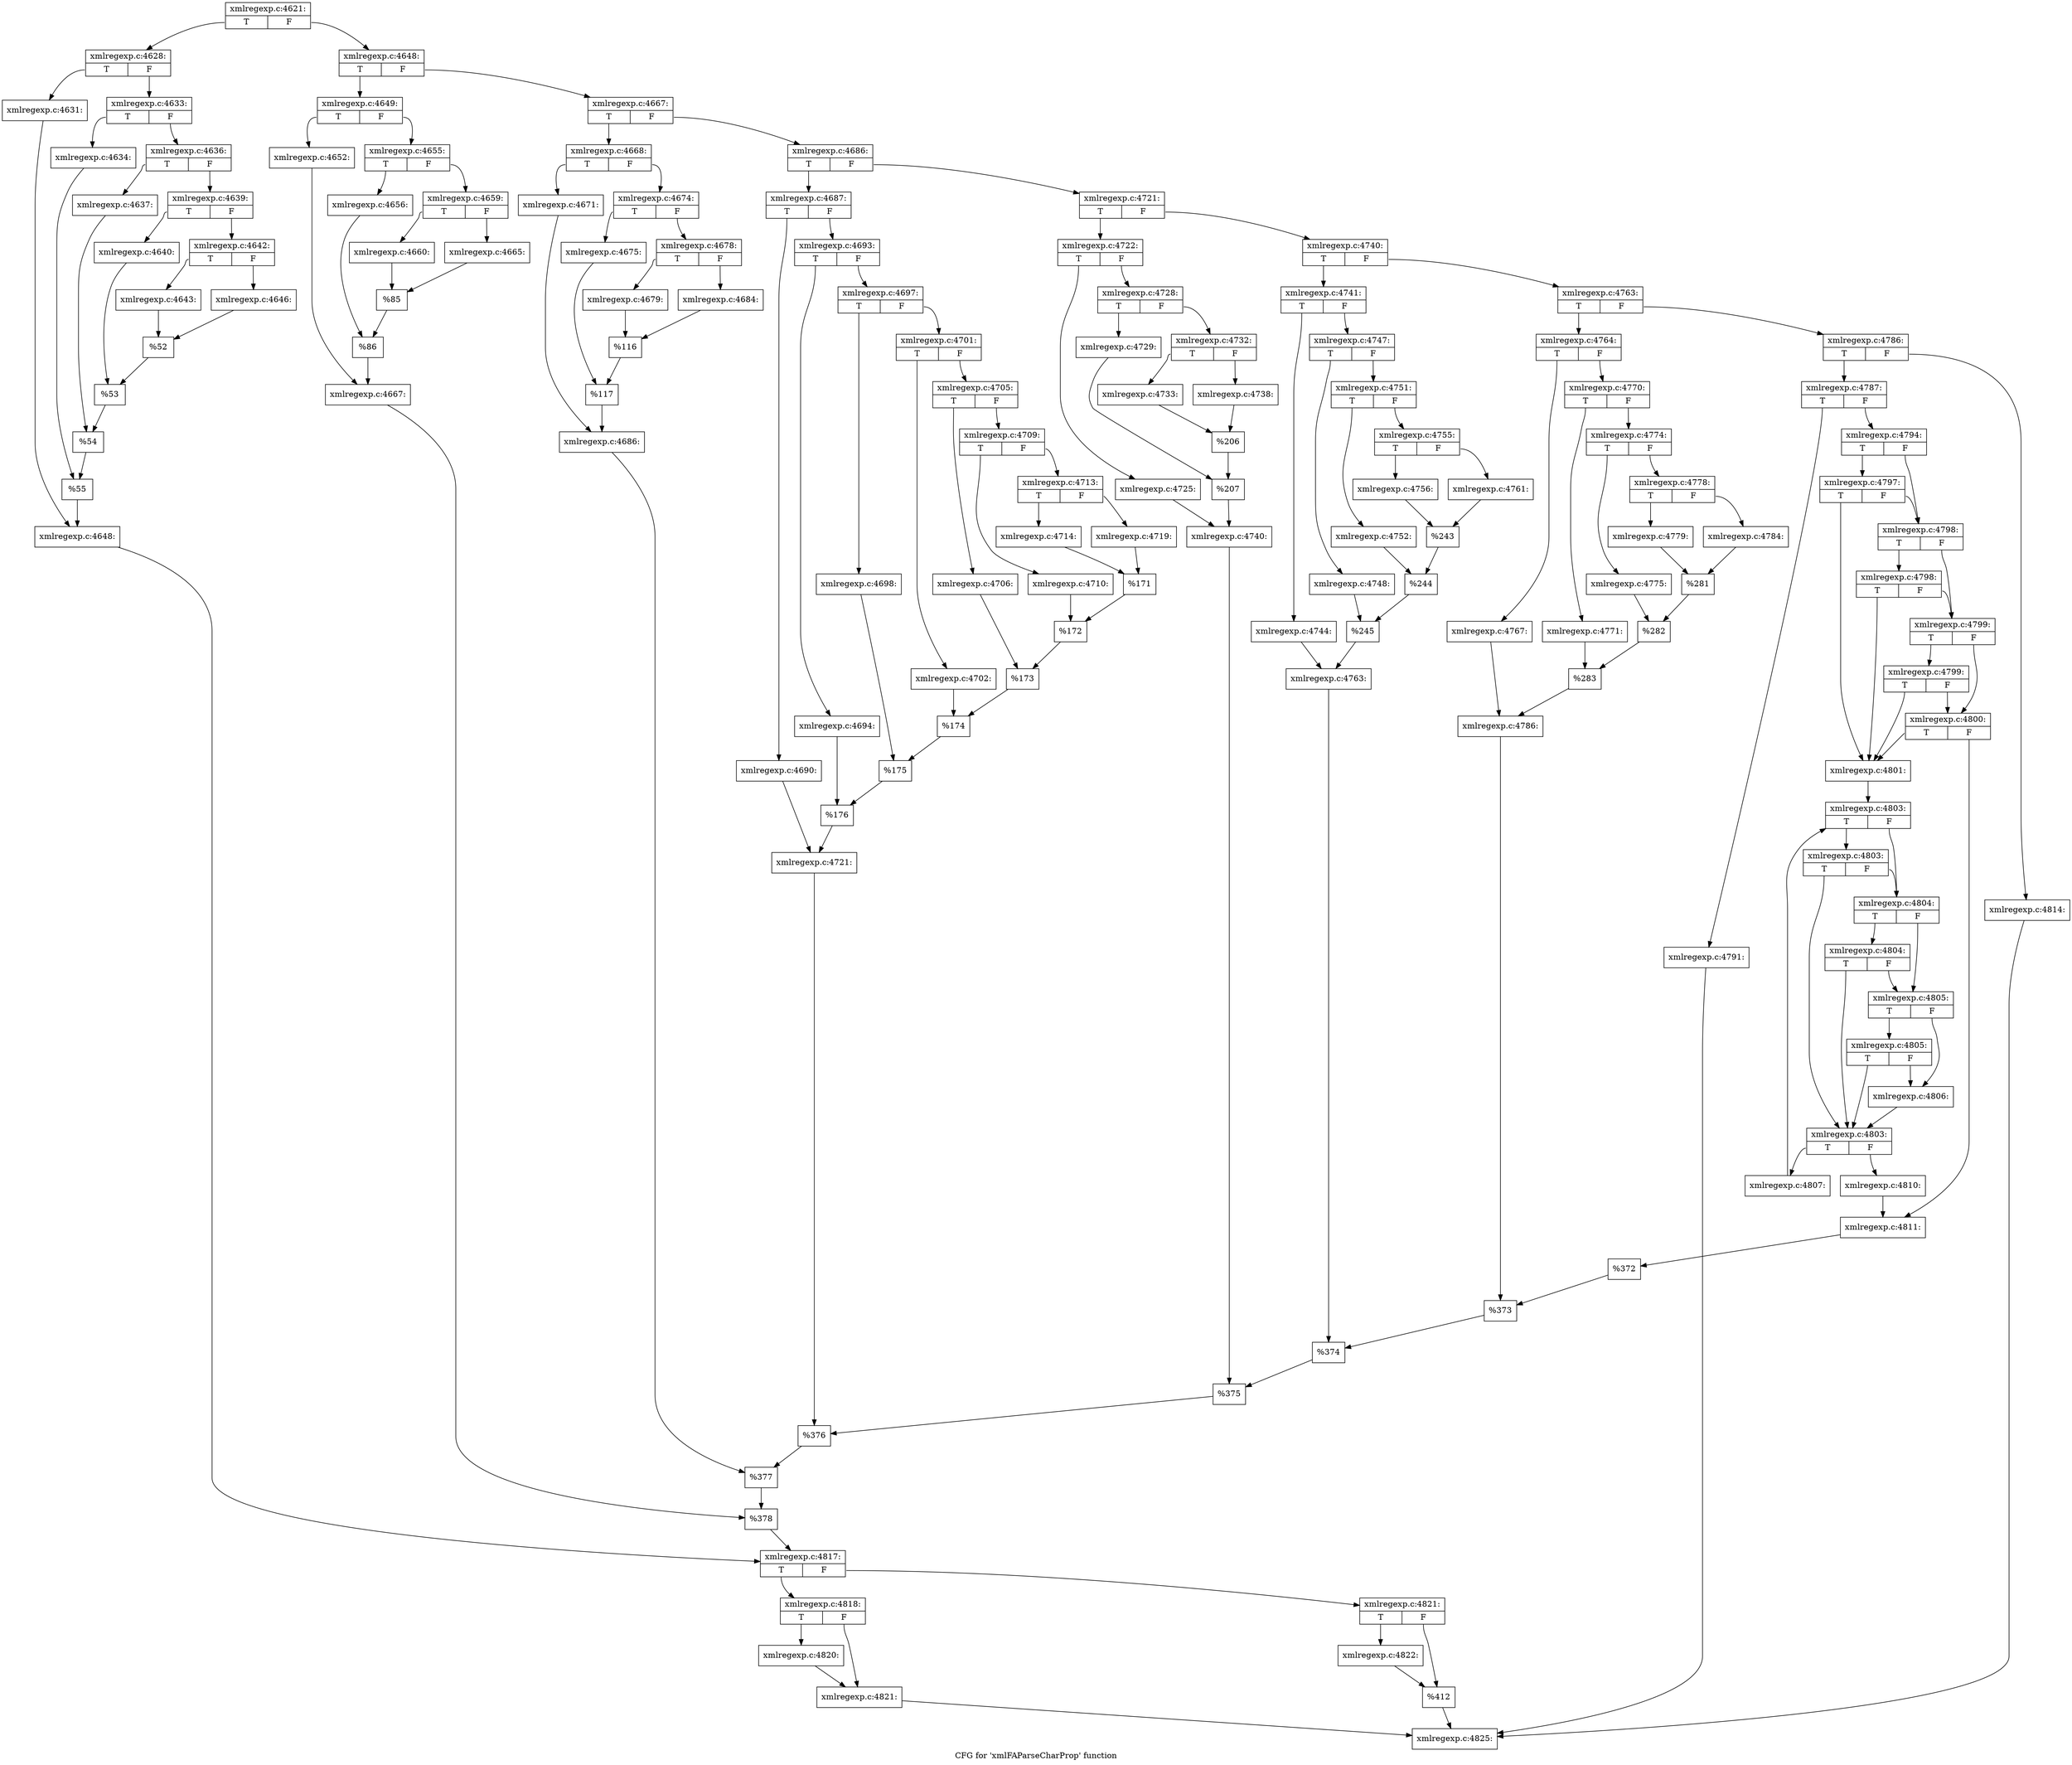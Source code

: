 digraph "CFG for 'xmlFAParseCharProp' function" {
	label="CFG for 'xmlFAParseCharProp' function";

	Node0x3b4e110 [shape=record,label="{xmlregexp.c:4621:|{<s0>T|<s1>F}}"];
	Node0x3b4e110:s0 -> Node0x3b639f0;
	Node0x3b4e110:s1 -> Node0x3b63a90;
	Node0x3b639f0 [shape=record,label="{xmlregexp.c:4628:|{<s0>T|<s1>F}}"];
	Node0x3b639f0:s0 -> Node0x3b64400;
	Node0x3b639f0:s1 -> Node0x3b644a0;
	Node0x3b64400 [shape=record,label="{xmlregexp.c:4631:}"];
	Node0x3b64400 -> Node0x3b64450;
	Node0x3b644a0 [shape=record,label="{xmlregexp.c:4633:|{<s0>T|<s1>F}}"];
	Node0x3b644a0:s0 -> Node0x3b64c70;
	Node0x3b644a0:s1 -> Node0x3b64d10;
	Node0x3b64c70 [shape=record,label="{xmlregexp.c:4634:}"];
	Node0x3b64c70 -> Node0x3b64cc0;
	Node0x3b64d10 [shape=record,label="{xmlregexp.c:4636:|{<s0>T|<s1>F}}"];
	Node0x3b64d10:s0 -> Node0x3b654e0;
	Node0x3b64d10:s1 -> Node0x3b65580;
	Node0x3b654e0 [shape=record,label="{xmlregexp.c:4637:}"];
	Node0x3b654e0 -> Node0x3b65530;
	Node0x3b65580 [shape=record,label="{xmlregexp.c:4639:|{<s0>T|<s1>F}}"];
	Node0x3b65580:s0 -> Node0x3b65d50;
	Node0x3b65580:s1 -> Node0x3b65df0;
	Node0x3b65d50 [shape=record,label="{xmlregexp.c:4640:}"];
	Node0x3b65d50 -> Node0x3b65da0;
	Node0x3b65df0 [shape=record,label="{xmlregexp.c:4642:|{<s0>T|<s1>F}}"];
	Node0x3b65df0:s0 -> Node0x3b665c0;
	Node0x3b65df0:s1 -> Node0x3b66660;
	Node0x3b665c0 [shape=record,label="{xmlregexp.c:4643:}"];
	Node0x3b665c0 -> Node0x3b66610;
	Node0x3b66660 [shape=record,label="{xmlregexp.c:4646:}"];
	Node0x3b66660 -> Node0x3b66610;
	Node0x3b66610 [shape=record,label="{%52}"];
	Node0x3b66610 -> Node0x3b65da0;
	Node0x3b65da0 [shape=record,label="{%53}"];
	Node0x3b65da0 -> Node0x3b65530;
	Node0x3b65530 [shape=record,label="{%54}"];
	Node0x3b65530 -> Node0x3b64cc0;
	Node0x3b64cc0 [shape=record,label="{%55}"];
	Node0x3b64cc0 -> Node0x3b64450;
	Node0x3b64450 [shape=record,label="{xmlregexp.c:4648:}"];
	Node0x3b64450 -> Node0x3b63a40;
	Node0x3b63a90 [shape=record,label="{xmlregexp.c:4648:|{<s0>T|<s1>F}}"];
	Node0x3b63a90:s0 -> Node0x3b673a0;
	Node0x3b63a90:s1 -> Node0x3b67440;
	Node0x3b673a0 [shape=record,label="{xmlregexp.c:4649:|{<s0>T|<s1>F}}"];
	Node0x3b673a0:s0 -> Node0x3b67db0;
	Node0x3b673a0:s1 -> Node0x3b67e50;
	Node0x3b67db0 [shape=record,label="{xmlregexp.c:4652:}"];
	Node0x3b67db0 -> Node0x3b67e00;
	Node0x3b67e50 [shape=record,label="{xmlregexp.c:4655:|{<s0>T|<s1>F}}"];
	Node0x3b67e50:s0 -> Node0x3b68620;
	Node0x3b67e50:s1 -> Node0x3b686c0;
	Node0x3b68620 [shape=record,label="{xmlregexp.c:4656:}"];
	Node0x3b68620 -> Node0x3b68670;
	Node0x3b686c0 [shape=record,label="{xmlregexp.c:4659:|{<s0>T|<s1>F}}"];
	Node0x3b686c0:s0 -> Node0x3b68e90;
	Node0x3b686c0:s1 -> Node0x3b68f30;
	Node0x3b68e90 [shape=record,label="{xmlregexp.c:4660:}"];
	Node0x3b68e90 -> Node0x3b68ee0;
	Node0x3b68f30 [shape=record,label="{xmlregexp.c:4665:}"];
	Node0x3b68f30 -> Node0x3b68ee0;
	Node0x3b68ee0 [shape=record,label="{%85}"];
	Node0x3b68ee0 -> Node0x3b68670;
	Node0x3b68670 [shape=record,label="{%86}"];
	Node0x3b68670 -> Node0x3b67e00;
	Node0x3b67e00 [shape=record,label="{xmlregexp.c:4667:}"];
	Node0x3b67e00 -> Node0x3b673f0;
	Node0x3b67440 [shape=record,label="{xmlregexp.c:4667:|{<s0>T|<s1>F}}"];
	Node0x3b67440:s0 -> Node0x3b69b50;
	Node0x3b67440:s1 -> Node0x3b69bf0;
	Node0x3b69b50 [shape=record,label="{xmlregexp.c:4668:|{<s0>T|<s1>F}}"];
	Node0x3b69b50:s0 -> Node0x3b6a560;
	Node0x3b69b50:s1 -> Node0x3b6a600;
	Node0x3b6a560 [shape=record,label="{xmlregexp.c:4671:}"];
	Node0x3b6a560 -> Node0x3b6a5b0;
	Node0x3b6a600 [shape=record,label="{xmlregexp.c:4674:|{<s0>T|<s1>F}}"];
	Node0x3b6a600:s0 -> Node0x3b6add0;
	Node0x3b6a600:s1 -> Node0x3b6ae70;
	Node0x3b6add0 [shape=record,label="{xmlregexp.c:4675:}"];
	Node0x3b6add0 -> Node0x3b6ae20;
	Node0x3b6ae70 [shape=record,label="{xmlregexp.c:4678:|{<s0>T|<s1>F}}"];
	Node0x3b6ae70:s0 -> Node0x3b6b640;
	Node0x3b6ae70:s1 -> Node0x3b6b6e0;
	Node0x3b6b640 [shape=record,label="{xmlregexp.c:4679:}"];
	Node0x3b6b640 -> Node0x3b6b690;
	Node0x3b6b6e0 [shape=record,label="{xmlregexp.c:4684:}"];
	Node0x3b6b6e0 -> Node0x3b6b690;
	Node0x3b6b690 [shape=record,label="{%116}"];
	Node0x3b6b690 -> Node0x3b6ae20;
	Node0x3b6ae20 [shape=record,label="{%117}"];
	Node0x3b6ae20 -> Node0x3b6a5b0;
	Node0x3b6a5b0 [shape=record,label="{xmlregexp.c:4686:}"];
	Node0x3b6a5b0 -> Node0x3b69ba0;
	Node0x3b69bf0 [shape=record,label="{xmlregexp.c:4686:|{<s0>T|<s1>F}}"];
	Node0x3b69bf0:s0 -> Node0x3b6c300;
	Node0x3b69bf0:s1 -> Node0x3b6c3a0;
	Node0x3b6c300 [shape=record,label="{xmlregexp.c:4687:|{<s0>T|<s1>F}}"];
	Node0x3b6c300:s0 -> Node0x3b6ccd0;
	Node0x3b6c300:s1 -> Node0x3b6cd70;
	Node0x3b6ccd0 [shape=record,label="{xmlregexp.c:4690:}"];
	Node0x3b6ccd0 -> Node0x3b6cd20;
	Node0x3b6cd70 [shape=record,label="{xmlregexp.c:4693:|{<s0>T|<s1>F}}"];
	Node0x3b6cd70:s0 -> Node0x3b6d540;
	Node0x3b6cd70:s1 -> Node0x3b6d5e0;
	Node0x3b6d540 [shape=record,label="{xmlregexp.c:4694:}"];
	Node0x3b6d540 -> Node0x3b6d590;
	Node0x3b6d5e0 [shape=record,label="{xmlregexp.c:4697:|{<s0>T|<s1>F}}"];
	Node0x3b6d5e0:s0 -> Node0x3b6ddb0;
	Node0x3b6d5e0:s1 -> Node0x3b6de50;
	Node0x3b6ddb0 [shape=record,label="{xmlregexp.c:4698:}"];
	Node0x3b6ddb0 -> Node0x3b6de00;
	Node0x3b6de50 [shape=record,label="{xmlregexp.c:4701:|{<s0>T|<s1>F}}"];
	Node0x3b6de50:s0 -> Node0x3b6e620;
	Node0x3b6de50:s1 -> Node0x3b6e6c0;
	Node0x3b6e620 [shape=record,label="{xmlregexp.c:4702:}"];
	Node0x3b6e620 -> Node0x3b6e670;
	Node0x3b6e6c0 [shape=record,label="{xmlregexp.c:4705:|{<s0>T|<s1>F}}"];
	Node0x3b6e6c0:s0 -> Node0x3b6ee90;
	Node0x3b6e6c0:s1 -> Node0x3b6ef30;
	Node0x3b6ee90 [shape=record,label="{xmlregexp.c:4706:}"];
	Node0x3b6ee90 -> Node0x3b6eee0;
	Node0x3b6ef30 [shape=record,label="{xmlregexp.c:4709:|{<s0>T|<s1>F}}"];
	Node0x3b6ef30:s0 -> Node0x3b6f700;
	Node0x3b6ef30:s1 -> Node0x3b6f7a0;
	Node0x3b6f700 [shape=record,label="{xmlregexp.c:4710:}"];
	Node0x3b6f700 -> Node0x3b6f750;
	Node0x3b6f7a0 [shape=record,label="{xmlregexp.c:4713:|{<s0>T|<s1>F}}"];
	Node0x3b6f7a0:s0 -> Node0x3b6ff70;
	Node0x3b6f7a0:s1 -> Node0x3b70010;
	Node0x3b6ff70 [shape=record,label="{xmlregexp.c:4714:}"];
	Node0x3b6ff70 -> Node0x3b6ffc0;
	Node0x3b70010 [shape=record,label="{xmlregexp.c:4719:}"];
	Node0x3b70010 -> Node0x3b6ffc0;
	Node0x3b6ffc0 [shape=record,label="{%171}"];
	Node0x3b6ffc0 -> Node0x3b6f750;
	Node0x3b6f750 [shape=record,label="{%172}"];
	Node0x3b6f750 -> Node0x3b6eee0;
	Node0x3b6eee0 [shape=record,label="{%173}"];
	Node0x3b6eee0 -> Node0x3b6e670;
	Node0x3b6e670 [shape=record,label="{%174}"];
	Node0x3b6e670 -> Node0x3b6de00;
	Node0x3b6de00 [shape=record,label="{%175}"];
	Node0x3b6de00 -> Node0x3b6d590;
	Node0x3b6d590 [shape=record,label="{%176}"];
	Node0x3b6d590 -> Node0x3b6cd20;
	Node0x3b6cd20 [shape=record,label="{xmlregexp.c:4721:}"];
	Node0x3b6cd20 -> Node0x3b6c350;
	Node0x3b6c3a0 [shape=record,label="{xmlregexp.c:4721:|{<s0>T|<s1>F}}"];
	Node0x3b6c3a0:s0 -> Node0x3b70e70;
	Node0x3b6c3a0:s1 -> Node0x3b70f10;
	Node0x3b70e70 [shape=record,label="{xmlregexp.c:4722:|{<s0>T|<s1>F}}"];
	Node0x3b70e70:s0 -> Node0x3b71880;
	Node0x3b70e70:s1 -> Node0x3b71920;
	Node0x3b71880 [shape=record,label="{xmlregexp.c:4725:}"];
	Node0x3b71880 -> Node0x3b718d0;
	Node0x3b71920 [shape=record,label="{xmlregexp.c:4728:|{<s0>T|<s1>F}}"];
	Node0x3b71920:s0 -> Node0x3b720f0;
	Node0x3b71920:s1 -> Node0x3b72190;
	Node0x3b720f0 [shape=record,label="{xmlregexp.c:4729:}"];
	Node0x3b720f0 -> Node0x3b72140;
	Node0x3b72190 [shape=record,label="{xmlregexp.c:4732:|{<s0>T|<s1>F}}"];
	Node0x3b72190:s0 -> Node0x3b72960;
	Node0x3b72190:s1 -> Node0x3b72a00;
	Node0x3b72960 [shape=record,label="{xmlregexp.c:4733:}"];
	Node0x3b72960 -> Node0x3b729b0;
	Node0x3b72a00 [shape=record,label="{xmlregexp.c:4738:}"];
	Node0x3b72a00 -> Node0x3b729b0;
	Node0x3b729b0 [shape=record,label="{%206}"];
	Node0x3b729b0 -> Node0x3b72140;
	Node0x3b72140 [shape=record,label="{%207}"];
	Node0x3b72140 -> Node0x3b718d0;
	Node0x3b718d0 [shape=record,label="{xmlregexp.c:4740:}"];
	Node0x3b718d0 -> Node0x3b70ec0;
	Node0x3b70f10 [shape=record,label="{xmlregexp.c:4740:|{<s0>T|<s1>F}}"];
	Node0x3b70f10:s0 -> Node0x3b73620;
	Node0x3b70f10:s1 -> Node0x3b736c0;
	Node0x3b73620 [shape=record,label="{xmlregexp.c:4741:|{<s0>T|<s1>F}}"];
	Node0x3b73620:s0 -> Node0x3b73ff0;
	Node0x3b73620:s1 -> Node0x3b74090;
	Node0x3b73ff0 [shape=record,label="{xmlregexp.c:4744:}"];
	Node0x3b73ff0 -> Node0x3b74040;
	Node0x3b74090 [shape=record,label="{xmlregexp.c:4747:|{<s0>T|<s1>F}}"];
	Node0x3b74090:s0 -> Node0x3b74860;
	Node0x3b74090:s1 -> Node0x3b74900;
	Node0x3b74860 [shape=record,label="{xmlregexp.c:4748:}"];
	Node0x3b74860 -> Node0x3b748b0;
	Node0x3b74900 [shape=record,label="{xmlregexp.c:4751:|{<s0>T|<s1>F}}"];
	Node0x3b74900:s0 -> Node0x3b750d0;
	Node0x3b74900:s1 -> Node0x3b75170;
	Node0x3b750d0 [shape=record,label="{xmlregexp.c:4752:}"];
	Node0x3b750d0 -> Node0x3b75120;
	Node0x3b75170 [shape=record,label="{xmlregexp.c:4755:|{<s0>T|<s1>F}}"];
	Node0x3b75170:s0 -> Node0x3b75940;
	Node0x3b75170:s1 -> Node0x3b759e0;
	Node0x3b75940 [shape=record,label="{xmlregexp.c:4756:}"];
	Node0x3b75940 -> Node0x3b75990;
	Node0x3b759e0 [shape=record,label="{xmlregexp.c:4761:}"];
	Node0x3b759e0 -> Node0x3b75990;
	Node0x3b75990 [shape=record,label="{%243}"];
	Node0x3b75990 -> Node0x3b75120;
	Node0x3b75120 [shape=record,label="{%244}"];
	Node0x3b75120 -> Node0x3b748b0;
	Node0x3b748b0 [shape=record,label="{%245}"];
	Node0x3b748b0 -> Node0x3b74040;
	Node0x3b74040 [shape=record,label="{xmlregexp.c:4763:}"];
	Node0x3b74040 -> Node0x3b73670;
	Node0x3b736c0 [shape=record,label="{xmlregexp.c:4763:|{<s0>T|<s1>F}}"];
	Node0x3b736c0:s0 -> Node0x3b76690;
	Node0x3b736c0:s1 -> Node0x3b76730;
	Node0x3b76690 [shape=record,label="{xmlregexp.c:4764:|{<s0>T|<s1>F}}"];
	Node0x3b76690:s0 -> Node0x3b77060;
	Node0x3b76690:s1 -> Node0x3b77100;
	Node0x3b77060 [shape=record,label="{xmlregexp.c:4767:}"];
	Node0x3b77060 -> Node0x3b770b0;
	Node0x3b77100 [shape=record,label="{xmlregexp.c:4770:|{<s0>T|<s1>F}}"];
	Node0x3b77100:s0 -> Node0x3b778d0;
	Node0x3b77100:s1 -> Node0x3b77970;
	Node0x3b778d0 [shape=record,label="{xmlregexp.c:4771:}"];
	Node0x3b778d0 -> Node0x3b77920;
	Node0x3b77970 [shape=record,label="{xmlregexp.c:4774:|{<s0>T|<s1>F}}"];
	Node0x3b77970:s0 -> Node0x3b78140;
	Node0x3b77970:s1 -> Node0x3b781e0;
	Node0x3b78140 [shape=record,label="{xmlregexp.c:4775:}"];
	Node0x3b78140 -> Node0x3b78190;
	Node0x3b781e0 [shape=record,label="{xmlregexp.c:4778:|{<s0>T|<s1>F}}"];
	Node0x3b781e0:s0 -> Node0x3b789b0;
	Node0x3b781e0:s1 -> Node0x3b78a50;
	Node0x3b789b0 [shape=record,label="{xmlregexp.c:4779:}"];
	Node0x3b789b0 -> Node0x3b78a00;
	Node0x3b78a50 [shape=record,label="{xmlregexp.c:4784:}"];
	Node0x3b78a50 -> Node0x3b78a00;
	Node0x3b78a00 [shape=record,label="{%281}"];
	Node0x3b78a00 -> Node0x3b78190;
	Node0x3b78190 [shape=record,label="{%282}"];
	Node0x3b78190 -> Node0x3b77920;
	Node0x3b77920 [shape=record,label="{%283}"];
	Node0x3b77920 -> Node0x3b770b0;
	Node0x3b770b0 [shape=record,label="{xmlregexp.c:4786:}"];
	Node0x3b770b0 -> Node0x3b766e0;
	Node0x3b76730 [shape=record,label="{xmlregexp.c:4786:|{<s0>T|<s1>F}}"];
	Node0x3b76730:s0 -> Node0x3b79700;
	Node0x3b76730:s1 -> Node0x3b797a0;
	Node0x3b79700 [shape=record,label="{xmlregexp.c:4787:|{<s0>T|<s1>F}}"];
	Node0x3b79700:s0 -> Node0x3b7a3a0;
	Node0x3b79700:s1 -> Node0x3b7a3f0;
	Node0x3b7a3a0 [shape=record,label="{xmlregexp.c:4791:}"];
	Node0x3b7a3a0 -> Node0x3b803e0;
	Node0x3b7a3f0 [shape=record,label="{xmlregexp.c:4794:|{<s0>T|<s1>F}}"];
	Node0x3b7a3f0:s0 -> Node0x3b7b750;
	Node0x3b7a3f0:s1 -> Node0x3b7b6d0;
	Node0x3b7b750 [shape=record,label="{xmlregexp.c:4797:|{<s0>T|<s1>F}}"];
	Node0x3b7b750:s0 -> Node0x3b7b530;
	Node0x3b7b750:s1 -> Node0x3b7b6d0;
	Node0x3b7b6d0 [shape=record,label="{xmlregexp.c:4798:|{<s0>T|<s1>F}}"];
	Node0x3b7b6d0:s0 -> Node0x3b7bc70;
	Node0x3b7b6d0:s1 -> Node0x3b7b650;
	Node0x3b7bc70 [shape=record,label="{xmlregexp.c:4798:|{<s0>T|<s1>F}}"];
	Node0x3b7bc70:s0 -> Node0x3b7b530;
	Node0x3b7bc70:s1 -> Node0x3b7b650;
	Node0x3b7b650 [shape=record,label="{xmlregexp.c:4799:|{<s0>T|<s1>F}}"];
	Node0x3b7b650:s0 -> Node0x3b7c130;
	Node0x3b7b650:s1 -> Node0x3b7b5d0;
	Node0x3b7c130 [shape=record,label="{xmlregexp.c:4799:|{<s0>T|<s1>F}}"];
	Node0x3b7c130:s0 -> Node0x3b7b530;
	Node0x3b7c130:s1 -> Node0x3b7b5d0;
	Node0x3b7b5d0 [shape=record,label="{xmlregexp.c:4800:|{<s0>T|<s1>F}}"];
	Node0x3b7b5d0:s0 -> Node0x3b7b530;
	Node0x3b7b5d0:s1 -> Node0x3b7b580;
	Node0x3b7b530 [shape=record,label="{xmlregexp.c:4801:}"];
	Node0x3b7b530 -> Node0x3b7ce40;
	Node0x3b7ce40 [shape=record,label="{xmlregexp.c:4803:|{<s0>T|<s1>F}}"];
	Node0x3b7ce40:s0 -> Node0x3b7d280;
	Node0x3b7ce40:s1 -> Node0x3b7d200;
	Node0x3b7d280 [shape=record,label="{xmlregexp.c:4803:|{<s0>T|<s1>F}}"];
	Node0x3b7d280:s0 -> Node0x3b7d0e0;
	Node0x3b7d280:s1 -> Node0x3b7d200;
	Node0x3b7d200 [shape=record,label="{xmlregexp.c:4804:|{<s0>T|<s1>F}}"];
	Node0x3b7d200:s0 -> Node0x3b7d660;
	Node0x3b7d200:s1 -> Node0x3b7d180;
	Node0x3b7d660 [shape=record,label="{xmlregexp.c:4804:|{<s0>T|<s1>F}}"];
	Node0x3b7d660:s0 -> Node0x3b7d0e0;
	Node0x3b7d660:s1 -> Node0x3b7d180;
	Node0x3b7d180 [shape=record,label="{xmlregexp.c:4805:|{<s0>T|<s1>F}}"];
	Node0x3b7d180:s0 -> Node0x3b7dae0;
	Node0x3b7d180:s1 -> Node0x3b7d130;
	Node0x3b7dae0 [shape=record,label="{xmlregexp.c:4805:|{<s0>T|<s1>F}}"];
	Node0x3b7dae0:s0 -> Node0x3b7d0e0;
	Node0x3b7dae0:s1 -> Node0x3b7d130;
	Node0x3b7d130 [shape=record,label="{xmlregexp.c:4806:}"];
	Node0x3b7d130 -> Node0x3b7d0e0;
	Node0x3b7d0e0 [shape=record,label="{xmlregexp.c:4803:|{<s0>T|<s1>F}}"];
	Node0x3b7d0e0:s0 -> Node0x3b7df60;
	Node0x3b7d0e0:s1 -> Node0x3b7d060;
	Node0x3b7df60 [shape=record,label="{xmlregexp.c:4807:}"];
	Node0x3b7df60 -> Node0x3b7ce40;
	Node0x3b7d060 [shape=record,label="{xmlregexp.c:4810:}"];
	Node0x3b7d060 -> Node0x3b7b580;
	Node0x3b7b580 [shape=record,label="{xmlregexp.c:4811:}"];
	Node0x3b7b580 -> Node0x3b79750;
	Node0x3b797a0 [shape=record,label="{xmlregexp.c:4814:}"];
	Node0x3b797a0 -> Node0x3b803e0;
	Node0x3b79750 [shape=record,label="{%372}"];
	Node0x3b79750 -> Node0x3b766e0;
	Node0x3b766e0 [shape=record,label="{%373}"];
	Node0x3b766e0 -> Node0x3b73670;
	Node0x3b73670 [shape=record,label="{%374}"];
	Node0x3b73670 -> Node0x3b70ec0;
	Node0x3b70ec0 [shape=record,label="{%375}"];
	Node0x3b70ec0 -> Node0x3b6c350;
	Node0x3b6c350 [shape=record,label="{%376}"];
	Node0x3b6c350 -> Node0x3b69ba0;
	Node0x3b69ba0 [shape=record,label="{%377}"];
	Node0x3b69ba0 -> Node0x3b673f0;
	Node0x3b673f0 [shape=record,label="{%378}"];
	Node0x3b673f0 -> Node0x3b63a40;
	Node0x3b63a40 [shape=record,label="{xmlregexp.c:4817:|{<s0>T|<s1>F}}"];
	Node0x3b63a40:s0 -> Node0x3b7f570;
	Node0x3b63a40:s1 -> Node0x3b80430;
	Node0x3b7f570 [shape=record,label="{xmlregexp.c:4818:|{<s0>T|<s1>F}}"];
	Node0x3b7f570:s0 -> Node0x3b80cb0;
	Node0x3b7f570:s1 -> Node0x3b80d00;
	Node0x3b80cb0 [shape=record,label="{xmlregexp.c:4820:}"];
	Node0x3b80cb0 -> Node0x3b80d00;
	Node0x3b80d00 [shape=record,label="{xmlregexp.c:4821:}"];
	Node0x3b80d00 -> Node0x3b803e0;
	Node0x3b80430 [shape=record,label="{xmlregexp.c:4821:|{<s0>T|<s1>F}}"];
	Node0x3b80430:s0 -> Node0x3b81600;
	Node0x3b80430:s1 -> Node0x3b81650;
	Node0x3b81600 [shape=record,label="{xmlregexp.c:4822:}"];
	Node0x3b81600 -> Node0x3b81650;
	Node0x3b81650 [shape=record,label="{%412}"];
	Node0x3b81650 -> Node0x3b803e0;
	Node0x3b803e0 [shape=record,label="{xmlregexp.c:4825:}"];
}
